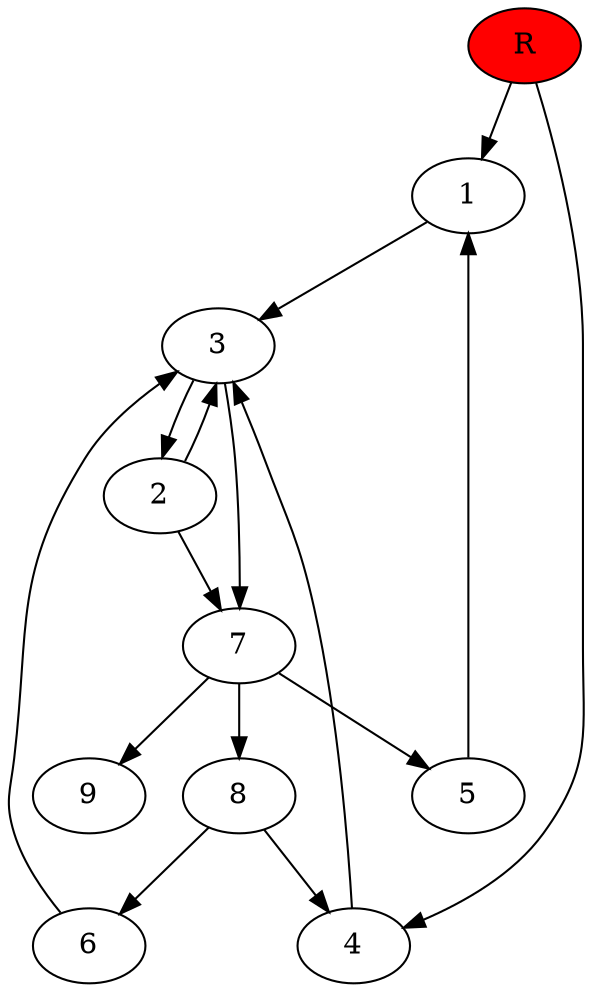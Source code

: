digraph prb36870 {
	1
	2
	3
	4
	5
	6
	7
	8
	R [fillcolor="#ff0000" style=filled]
	1 -> 3
	2 -> 3
	2 -> 7
	3 -> 2
	3 -> 7
	4 -> 3
	5 -> 1
	6 -> 3
	7 -> 5
	7 -> 8
	7 -> 9
	8 -> 4
	8 -> 6
	R -> 1
	R -> 4
}
